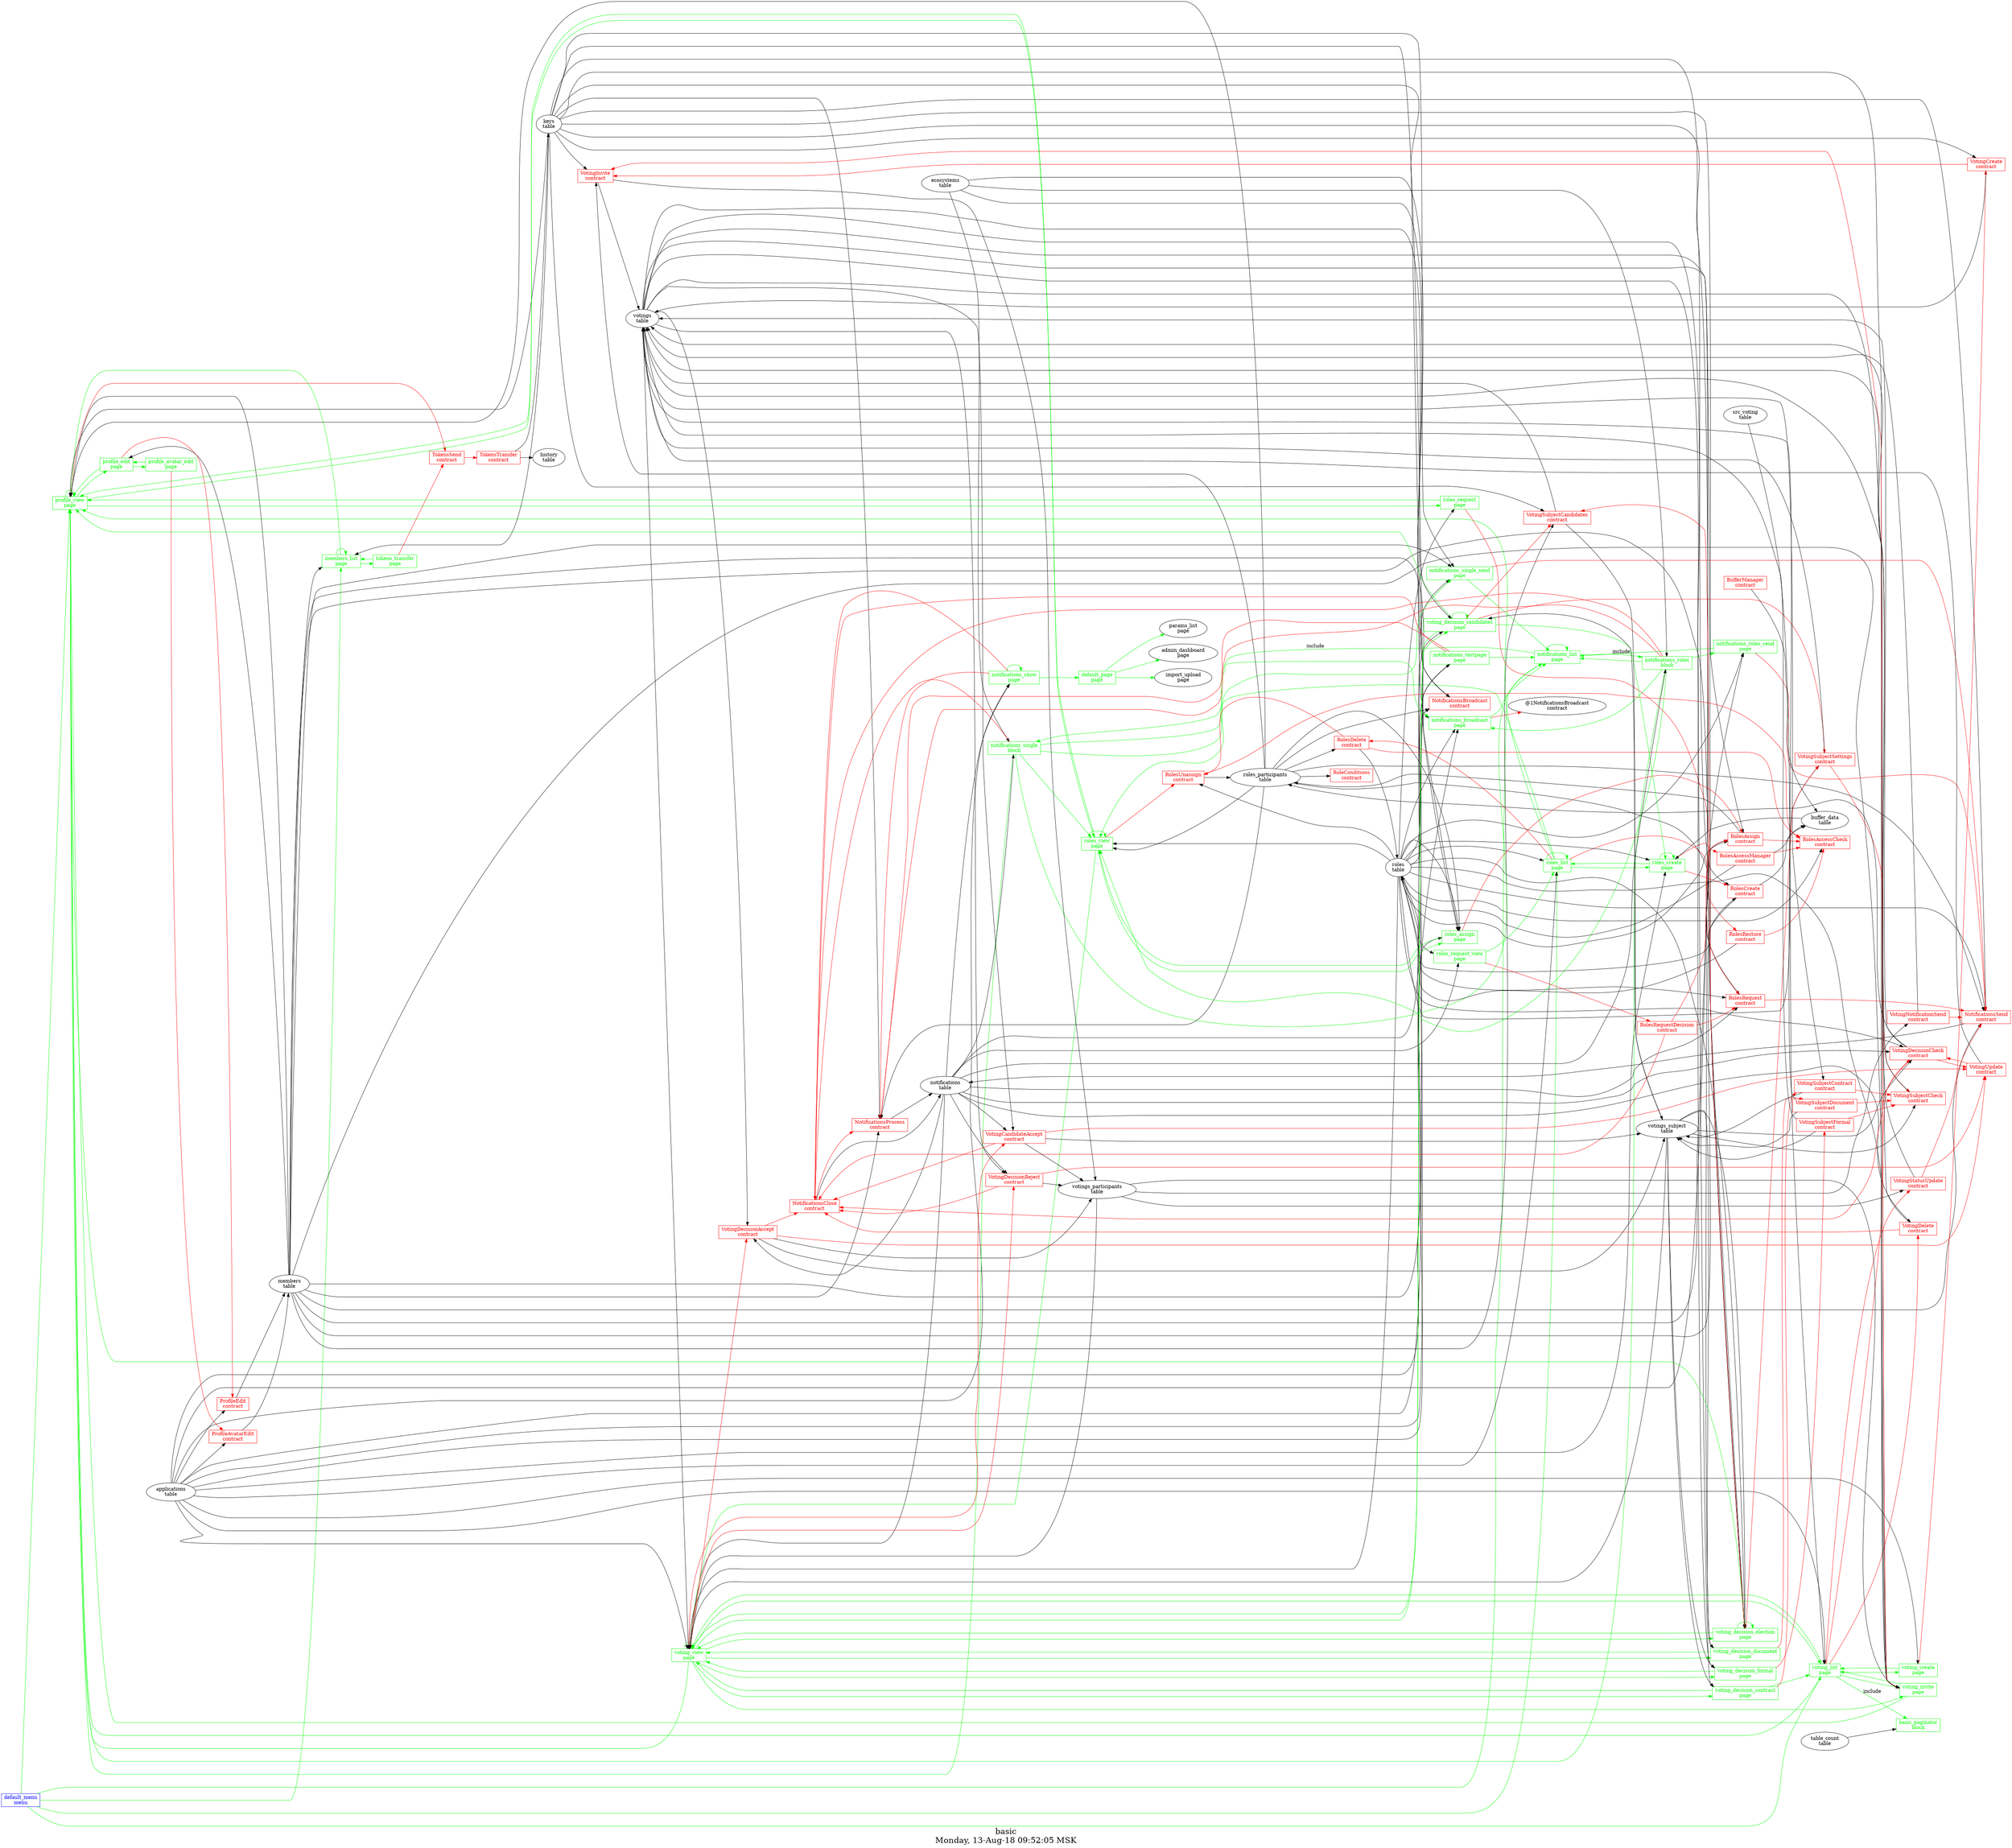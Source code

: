 digraph G {
graph [
  fontsize="24";
  label="basic\nMonday, 13-Aug-18 09:52:05 MSK";
  nojustify=true;
  ordering=out;
  rankdir=LR;
  size="30";
];
"default_menu\nmenu" -> "profile_view\npage"  [ color=green ]
"default_menu\nmenu" -> "notifications_list\npage"  [ color=green ]
"default_menu\nmenu" -> "members_list\npage"  [ color=green ]
"default_menu\nmenu" -> "roles_list\npage"  [ color=green ]
"default_menu\nmenu" -> "voting_list\npage"  [ color=green ]
"default_menu\nmenu" [color=blue, fontcolor=blue, group=menus, shape=record];
"default_page\npage" -> "params_list\npage"  [ color=green ]
"default_page\npage" -> "admin_dashboard\npage"  [ color=green ]
"default_page\npage" -> "import_upload\npage"  [ color=green ]
"default_page\npage" [color=green, fontcolor=green, group=pages, shape=record];
"keys\ntable" -> "members_list\npage"
"members\ntable" -> "members_list\npage"
"members_list\npage" -> "tokens_transfer\npage"  [ color=green ]
"members_list\npage" -> "profile_view\npage"  [ color=green ]
"members_list\npage" -> "members_list\npage"  [ color=green ]
"members_list\npage" [color=green, fontcolor=green, group=pages, shape=record];
"notifications_broadcast\npage" -> "@1NotificationsBroadcast\ncontract"  [ color=red ]
"applications\ntable" -> "notifications_broadcast\npage"
"ecosystems\ntable" -> "notifications_broadcast\npage"
"roles\ntable" -> "notifications_broadcast\npage"
"notifications_broadcast\npage" -> "notifications_list\npage"  [ color=green ]
"notifications_broadcast\npage" [color=green, fontcolor=green, group=pages, shape=record];
"notifications_list\npage" -> "notifications_list\npage"  [ color=green ]
"notifications_list\npage" -> "notifications_single\nblock"  [ color=green, label=include ]
"notifications_list\npage" -> "notifications_roles\nblock"  [ color=green, label=include ]
"notifications_list\npage" [color=green, fontcolor=green, group=pages, shape=record];
"notifications_roles_send\npage" -> "NotificationsSend\ncontract"  [ color=red ]
"applications\ntable" -> "notifications_roles_send\npage"
"roles\ntable" -> "notifications_roles_send\npage"
"notifications_roles_send\npage" -> "notifications_list\npage"  [ color=green ]
"notifications_roles_send\npage" [color=green, fontcolor=green, group=pages, shape=record];
"notifications_show\npage" -> "NotificationsClose\ncontract"  [ color=red ]
"notifications_show\npage" -> "NotificationsProcess\ncontract"  [ color=red ]
"applications\ntable" -> "notifications_show\npage"
"notifications\ntable" -> "notifications_show\npage"
"notifications_show\npage" -> "default_page\npage"  [ color=green ]
"notifications_show\npage" -> "notifications_show\npage"  [ color=green ]
"notifications_show\npage" [color=green, fontcolor=green, group=pages, shape=record];
"notifications_single_send\npage" -> "NotificationsSend\ncontract"  [ color=red ]
"applications\ntable" -> "notifications_single_send\npage"
"keys\ntable" -> "notifications_single_send\npage"
"members\ntable" -> "notifications_single_send\npage"
"notifications_single_send\npage" -> "notifications_list\npage"  [ color=green ]
"notifications_single_send\npage" [color=green, fontcolor=green, group=pages, shape=record];
"notifications_testpage\npage" -> "NotificationsClose\ncontract"  [ color=red ]
"notifications_testpage\npage" -> "NotificationsProcess\ncontract"  [ color=red ]
"applications\ntable" -> "notifications_testpage\npage"
"notifications\ntable" -> "notifications_testpage\npage"
"notifications_testpage\npage" -> "notifications_list\npage"  [ color=green ]
"notifications_testpage\npage" [color=green, fontcolor=green, group=pages, shape=record];
"profile_avatar_edit\npage" -> "ProfileAvatarEdit\ncontract"  [ color=red ]
"profile_avatar_edit\npage" -> "profile_edit\npage"  [ color=green ]
"profile_avatar_edit\npage" [color=green, fontcolor=green, group=pages, shape=record];
"profile_edit\npage" -> "ProfileEdit\ncontract"  [ color=red ]
"members\ntable" -> "profile_edit\npage"
"profile_edit\npage" -> "profile_avatar_edit\npage"  [ color=green ]
"profile_edit\npage" -> "profile_view\npage"  [ color=green ]
"profile_edit\npage" [color=green, fontcolor=green, group=pages, shape=record];
"profile_view\npage" -> "TokensSend\ncontract"  [ color=red ]
"members\ntable" -> "profile_view\npage"
"keys\ntable" -> "profile_view\npage"
"roles_participants\ntable" -> "profile_view\npage"
"profile_view\npage" -> "profile_edit\npage"  [ color=green ]
"profile_view\npage" -> "roles_view\npage"  [ color=green ]
"profile_view\npage" -> "roles_request\npage"  [ color=green ]
"profile_view\npage" -> "profile_view\npage"  [ color=green ]
"profile_view\npage" [color=green, fontcolor=green, group=pages, shape=record];
"roles_assign\npage" -> "RolesAssign\ncontract"  [ color=red ]
"applications\ntable" -> "roles_assign\npage"
"roles\ntable" -> "roles_assign\npage"
"roles_participants\ntable" -> "roles_assign\npage"
"keys\ntable" -> "roles_assign\npage"
"members\ntable" -> "roles_assign\npage"
"roles_assign\npage" -> "roles_view\npage"  [ color=green ]
"roles_assign\npage" [color=green, fontcolor=green, group=pages, shape=record];
"roles_create\npage" -> "RolesAccessManager\ncontract"  [ color=red ]
"roles_create\npage" -> "RolesCreate\ncontract"  [ color=red ]
"applications\ntable" -> "roles_create\npage"
"roles\ntable" -> "roles_create\npage"
"buffer_data\ntable" -> "roles_create\npage"
"roles_create\npage" -> "roles_create\npage"  [ color=green ]
"roles_create\npage" -> "roles_list\npage"  [ color=green ]
"roles_create\npage" [color=green, fontcolor=green, group=pages, shape=record];
"roles_list\npage" -> "RolesDelete\ncontract"  [ color=red ]
"roles_list\npage" -> "RolesRestore\ncontract"  [ color=red ]
"applications\ntable" -> "roles_list\npage"
"roles\ntable" -> "roles_list\npage"
"roles_list\npage" -> "roles_create\npage"  [ color=green ]
"roles_list\npage" -> "profile_view\npage"  [ color=green ]
"roles_list\npage" -> "roles_view\npage"  [ color=green ]
"roles_list\npage" -> "roles_list\npage"  [ color=green ]
"roles_list\npage" [color=green, fontcolor=green, group=pages, shape=record];
"roles_request\npage" -> "RolesRequest\ncontract"  [ color=red ]
"roles\ntable" -> "roles_request\npage"
"roles_request\npage" -> "profile_view\npage"  [ color=green ]
"roles_request\npage" [color=green, fontcolor=green, group=pages, shape=record];
"roles_request_view\npage" -> "RolesRequestDecision\ncontract"  [ color=red ]
"notifications\ntable" -> "roles_request_view\npage"
"roles\ntable" -> "roles_request_view\npage"
"roles_request_view\npage" -> "roles_list\npage"  [ color=green ]
"roles_request_view\npage" [color=green, fontcolor=green, group=pages, shape=record];
"roles_view\npage" -> "RolesUnassign\ncontract"  [ color=red ]
"roles\ntable" -> "roles_view\npage"
"roles_participants\ntable" -> "roles_view\npage"
"roles_view\npage" -> "roles_assign\npage"  [ color=green ]
"roles_view\npage" -> "profile_view\npage"  [ color=green ]
"roles_view\npage" -> "voting_view\npage"  [ color=green ]
"roles_view\npage" -> "roles_view\npage"  [ color=green ]
"roles_view\npage" [color=green, fontcolor=green, group=pages, shape=record];
"tokens_transfer\npage" -> "TokensSend\ncontract"  [ color=red ]
"tokens_transfer\npage" -> "members_list\npage"  [ color=green ]
"tokens_transfer\npage" [color=green, fontcolor=green, group=pages, shape=record];
"voting_create\npage" -> "VotingCreate\ncontract"  [ color=red ]
"applications\ntable" -> "voting_create\npage"
"voting_create\npage" -> "voting_list\npage"  [ color=green ]
"voting_create\npage" [color=green, fontcolor=green, group=pages, shape=record];
"voting_decision_candidates\npage" -> "VotingSubjectCandidates\ncontract"  [ color=red ]
"voting_decision_candidates\npage" -> "VotingSubjectSettings\ncontract"  [ color=red ]
"votings\ntable" -> "voting_decision_candidates\npage"
"roles\ntable" -> "voting_decision_candidates\npage"
"votings_subject\ntable" -> "voting_decision_candidates\npage"
"voting_decision_candidates\npage" -> "voting_decision_candidates\npage"  [ color=green ]
"voting_decision_candidates\npage" -> "profile_view\npage"  [ color=green ]
"voting_decision_candidates\npage" -> "voting_view\npage"  [ color=green ]
"voting_decision_candidates\npage" -> "roles_create\npage"  [ color=green ]
"voting_decision_candidates\npage" [color=green, fontcolor=green, group=pages, shape=record];
"voting_decision_contract\npage" -> "VotingSubjectContract\ncontract"  [ color=red ]
"votings\ntable" -> "voting_decision_contract\npage"
"votings_subject\ntable" -> "voting_decision_contract\npage"
"voting_decision_contract\npage" -> "voting_list\npage"  [ color=green ]
"voting_decision_contract\npage" -> "voting_view\npage"  [ color=green ]
"voting_decision_contract\npage" [color=green, fontcolor=green, group=pages, shape=record];
"voting_decision_document\npage" -> "VotingSubjectDocument\ncontract"  [ color=red ]
"votings\ntable" -> "voting_decision_document\npage"
"votings_subject\ntable" -> "voting_decision_document\npage"
"voting_decision_document\npage" -> "voting_view\npage"  [ color=green ]
"voting_decision_document\npage" [color=green, fontcolor=green, group=pages, shape=record];
"voting_decision_election\npage" -> "VotingSubjectCandidates\ncontract"  [ color=red ]
"voting_decision_election\npage" -> "VotingSubjectSettings\ncontract"  [ color=red ]
"votings\ntable" -> "voting_decision_election\npage"
"votings_subject\ntable" -> "voting_decision_election\npage"
"keys\ntable" -> "voting_decision_election\npage"
"members\ntable" -> "voting_decision_election\npage"
"roles\ntable" -> "voting_decision_election\npage"
"voting_decision_election\npage" -> "profile_view\npage"  [ color=green ]
"voting_decision_election\npage" -> "voting_decision_election\npage"  [ color=green ]
"voting_decision_election\npage" -> "voting_view\npage"  [ color=green ]
"voting_decision_election\npage" [color=green, fontcolor=green, group=pages, shape=record];
"voting_decision_formal\npage" -> "VotingSubjectFormal\ncontract"  [ color=red ]
"votings\ntable" -> "voting_decision_formal\npage"
"votings_subject\ntable" -> "voting_decision_formal\npage"
"voting_decision_formal\npage" -> "voting_view\npage"  [ color=green ]
"voting_decision_formal\npage" [color=green, fontcolor=green, group=pages, shape=record];
"voting_invite\npage" -> "VotingInvite\ncontract"  [ color=red ]
"votings\ntable" -> "voting_invite\npage"
"votings_participants\ntable" -> "voting_invite\npage"
"keys\ntable" -> "voting_invite\npage"
"members\ntable" -> "voting_invite\npage"
"roles\ntable" -> "voting_invite\npage"
"voting_invite\npage" -> "profile_view\npage"  [ color=green ]
"voting_invite\npage" -> "voting_list\npage"  [ color=green ]
"voting_invite\npage" [color=green, fontcolor=green, group=pages, shape=record];
"voting_list\npage" -> "VotingStatusUpdate\ncontract"  [ color=red ]
"voting_list\npage" -> "VotingDecisionCheck\ncontract"  [ color=red ]
"voting_list\npage" -> "VotingDelete\ncontract"  [ color=red ]
"applications\ntable" -> "voting_list\npage"
"src_voting\ntable" -> "voting_list\npage"
"voting_list\npage" -> "voting_create\npage"  [ color=green ]
"voting_list\npage" -> "voting_view\npage"  [ color=green ]
"voting_list\npage" -> "voting_invite\npage"  [ color=green ]
"voting_list\npage" -> "profile_view\npage"  [ color=green ]
"voting_list\npage" -> "basic_paginator\nblock"  [ color=green, label=include ]
"voting_list\npage" [color=green, fontcolor=green, group=pages, shape=record];
"voting_view\npage" -> "VotingCandidateAccept\ncontract"  [ color=red ]
"voting_view\npage" -> "VotingDecisionReject\ncontract"  [ color=red ]
"voting_view\npage" -> "VotingDecisionAccept\ncontract"  [ color=red ]
"applications\ntable" -> "voting_view\npage"
"notifications\ntable" -> "voting_view\npage"
"votings\ntable" -> "voting_view\npage"
"votings_participants\ntable" -> "voting_view\npage"
"roles\ntable" -> "voting_view\npage"
"votings_subject\ntable" -> "voting_view\npage"
"voting_view\npage" -> "voting_list\npage"  [ color=green ]
"voting_view\npage" -> "profile_view\npage"  [ color=green ]
"voting_view\npage" -> "voting_view\npage"  [ color=green ]
"voting_view\npage" -> "voting_decision_candidates\npage"  [ color=green ]
"voting_view\npage" -> "voting_decision_election\npage"  [ color=green ]
"voting_view\npage" -> "voting_decision_document\npage"  [ color=green ]
"voting_view\npage" -> "voting_decision_formal\npage"  [ color=green ]
"voting_view\npage" -> "voting_decision_contract\npage"  [ color=green ]
"voting_view\npage" -> "voting_invite\npage"  [ color=green ]
"voting_view\npage" [color=green, fontcolor=green, group=pages, shape=record];
"table_count\ntable" -> "basic_paginator\nblock"
"basic_paginator\nblock" [color=green, fontcolor=green, group=blocks, shape=record];
"notifications_roles\nblock" -> "NotificationsProcess\ncontract"  [ color=red ]
"notifications_roles\nblock" -> "NotificationsClose\ncontract"  [ color=red ]
"ecosystems\ntable" -> "notifications_roles\nblock"
"notifications\ntable" -> "notifications_roles\nblock"
"notifications_roles\nblock" -> "notifications_broadcast\npage"  [ color=green ]
"notifications_roles\nblock" -> "notifications_roles_send\npage"  [ color=green ]
"notifications_roles\nblock" -> "roles_view\npage"  [ color=green ]
"notifications_roles\nblock" -> "profile_view\npage"  [ color=green ]
"notifications_roles\nblock" -> "notifications_list\npage"  [ color=green ]
"notifications_roles\nblock" [color=green, fontcolor=green, group=blocks, shape=record];
"notifications_single\nblock" -> "NotificationsClose\ncontract"  [ color=red ]
"ecosystems\ntable" -> "notifications_single\nblock"
"notifications\ntable" -> "notifications_single\nblock"
"notifications_single\nblock" -> "notifications_broadcast\npage"  [ color=green ]
"notifications_single\nblock" -> "notifications_single_send\npage"  [ color=green ]
"notifications_single\nblock" -> "profile_view\npage"  [ color=green ]
"notifications_single\nblock" -> "roles_view\npage"  [ color=green ]
"notifications_single\nblock" -> "notifications_list\npage"  [ color=green ]
"notifications_single\nblock" [color=green, fontcolor=green, group=blocks, shape=record];
"BufferManager\ncontract" -> "buffer_data\ntable"  [ color="" ]
"BufferManager\ncontract" [color=red, fontcolor=red, group=contracts, shape=record];
"members\ntable" -> "NotificationsBroadcast\ncontract"
"keys\ntable" -> "NotificationsBroadcast\ncontract"
"ecosystems\ntable" -> "NotificationsBroadcast\ncontract"
"roles\ntable" -> "NotificationsBroadcast\ncontract"
"roles_participants\ntable" -> "NotificationsBroadcast\ncontract"
"NotificationsBroadcast\ncontract" [color=red, fontcolor=red, group=contracts, shape=record];
"NotificationsClose\ncontract" -> "NotificationsProcess\ncontract"  [ color=red ]
"NotificationsClose\ncontract" -> "notifications\ntable"  [ color="" ]
"NotificationsClose\ncontract" [color=red, fontcolor=red, group=contracts, shape=record];
"NotificationsProcess\ncontract" -> "notifications\ntable"  [ color="" ]
"members\ntable" -> "NotificationsProcess\ncontract"
"keys\ntable" -> "NotificationsProcess\ncontract"
"roles_participants\ntable" -> "NotificationsProcess\ncontract"
"NotificationsProcess\ncontract" [color=red, fontcolor=red, group=contracts, shape=record];
"NotificationsSend\ncontract" -> "notifications\ntable"  [ color="" ]
"members\ntable" -> "NotificationsSend\ncontract"
"keys\ntable" -> "NotificationsSend\ncontract"
"roles\ntable" -> "NotificationsSend\ncontract"
"roles_participants\ntable" -> "NotificationsSend\ncontract"
"NotificationsSend\ncontract" [color=red, fontcolor=red, group=contracts, shape=record];
"ProfileAvatarEdit\ncontract" -> "members\ntable"  [ color="" ]
"applications\ntable" -> "ProfileAvatarEdit\ncontract"
"ProfileAvatarEdit\ncontract" [color=red, fontcolor=red, group=contracts, shape=record];
"ProfileEdit\ncontract" -> "members\ntable"  [ color="" ]
"applications\ntable" -> "ProfileEdit\ncontract"
"ProfileEdit\ncontract" [color=red, fontcolor=red, group=contracts, shape=record];
"roles_participants\ntable" -> "RoleConditions\ncontract"
"RoleConditions\ncontract" [color=red, fontcolor=red, group=contracts, shape=record];
"roles\ntable" -> "RolesAccessCheck\ncontract"
"RolesAccessCheck\ncontract" [color=red, fontcolor=red, group=contracts, shape=record];
"RolesAccessManager\ncontract" -> "RolesAccessCheck\ncontract"  [ color=red ]
"RolesAccessManager\ncontract" -> "roles\ntable"  [ color="" ]
"RolesAccessManager\ncontract" -> "buffer_data\ntable"  [ color="" ]
"RolesAccessManager\ncontract" [color=red, fontcolor=red, group=contracts, shape=record];
"RolesAssign\ncontract" -> "RolesAccessCheck\ncontract"  [ color=red ]
"RolesAssign\ncontract" -> "roles_participants\ntable"  [ color="" ]
"members\ntable" -> "RolesAssign\ncontract"
"keys\ntable" -> "RolesAssign\ncontract"
"roles\ntable" -> "RolesAssign\ncontract"
"RolesAssign\ncontract" [color=red, fontcolor=red, group=contracts, shape=record];
"RolesCreate\ncontract" -> "buffer_data\ntable"  [ color="" ]
"RolesCreate\ncontract" -> "roles\ntable"  [ color="" ]
"members\ntable" -> "RolesCreate\ncontract"
"keys\ntable" -> "RolesCreate\ncontract"
"RolesCreate\ncontract" [color=red, fontcolor=red, group=contracts, shape=record];
"RolesDelete\ncontract" -> "RolesAccessCheck\ncontract"  [ color=red ]
"RolesDelete\ncontract" -> "RolesUnassign\ncontract"  [ color=red ]
"RolesDelete\ncontract" -> "roles\ntable"  [ color="" ]
"roles_participants\ntable" -> "RolesDelete\ncontract"
"RolesDelete\ncontract" [color=red, fontcolor=red, group=contracts, shape=record];
"RolesRequest\ncontract" -> "NotificationsSend\ncontract"  [ color=red ]
"roles\ntable" -> "RolesRequest\ncontract"
"roles_participants\ntable" -> "RolesRequest\ncontract"
"notifications\ntable" -> "RolesRequest\ncontract"
"RolesRequest\ncontract" [color=red, fontcolor=red, group=contracts, shape=record];
"RolesRequestDecision\ncontract" -> "NotificationsClose\ncontract"  [ color=red ]
"RolesRequestDecision\ncontract" -> "RolesAssign\ncontract"  [ color=red ]
"RolesRequestDecision\ncontract" -> "RolesRequest\ncontract"  [ color=red ]
"RolesRequestDecision\ncontract" [color=red, fontcolor=red, group=contracts, shape=record];
"RolesRestore\ncontract" -> "RolesAccessCheck\ncontract"  [ color=red ]
"RolesRestore\ncontract" -> "roles\ntable"  [ color="" ]
"RolesRestore\ncontract" [color=red, fontcolor=red, group=contracts, shape=record];
"RolesUnassign\ncontract" -> "RolesAccessCheck\ncontract"  [ color=red ]
"RolesUnassign\ncontract" -> "roles_participants\ntable"  [ color="" ]
"roles\ntable" -> "RolesUnassign\ncontract"
"RolesUnassign\ncontract" [color=red, fontcolor=red, group=contracts, shape=record];
"TokensSend\ncontract" -> "TokensTransfer\ncontract"  [ color=red ]
"TokensSend\ncontract" [color=red, fontcolor=red, group=contracts, shape=record];
"TokensTransfer\ncontract" -> "keys\ntable"  [ color="" ]
"TokensTransfer\ncontract" -> "history\ntable"  [ color="" ]
"TokensTransfer\ncontract" [color=red, fontcolor=red, group=contracts, shape=record];
"VotingCandidateAccept\ncontract" -> "NotificationsClose\ncontract"  [ color=red ]
"VotingCandidateAccept\ncontract" -> "VotingUpdate\ncontract"  [ color=red ]
"VotingCandidateAccept\ncontract" -> "votings_participants\ntable"  [ color="" ]
"VotingCandidateAccept\ncontract" -> "votings_subject\ntable"  [ color="" ]
"notifications\ntable" -> "VotingCandidateAccept\ncontract"
"votings\ntable" -> "VotingCandidateAccept\ncontract"
"VotingCandidateAccept\ncontract" [color=red, fontcolor=red, group=contracts, shape=record];
"VotingCreate\ncontract" -> "VotingInvite\ncontract"  [ color=red ]
"VotingCreate\ncontract" -> "votings\ntable"  [ color="" ]
"keys\ntable" -> "VotingCreate\ncontract"
"VotingCreate\ncontract" [color=red, fontcolor=red, group=contracts, shape=record];
"VotingDecisionAccept\ncontract" -> "NotificationsClose\ncontract"  [ color=red ]
"VotingDecisionAccept\ncontract" -> "VotingUpdate\ncontract"  [ color=red ]
"VotingDecisionAccept\ncontract" -> "votings_participants\ntable"  [ color="" ]
"VotingDecisionAccept\ncontract" -> "votings_subject\ntable"  [ color="" ]
"notifications\ntable" -> "VotingDecisionAccept\ncontract"
"votings\ntable" -> "VotingDecisionAccept\ncontract"
"VotingDecisionAccept\ncontract" [color=red, fontcolor=red, group=contracts, shape=record];
"VotingDecisionCheck\ncontract" -> "NotificationsClose\ncontract"  [ color=red ]
"VotingDecisionCheck\ncontract" -> "VotingUpdate\ncontract"  [ color=red ]
"VotingDecisionCheck\ncontract" -> "roles_participants\ntable"  [ color="" ]
"VotingDecisionCheck\ncontract" -> "votings\ntable"  [ color="" ]
"notifications\ntable" -> "VotingDecisionCheck\ncontract"
"votings_subject\ntable" -> "VotingDecisionCheck\ncontract"
"roles\ntable" -> "VotingDecisionCheck\ncontract"
"VotingDecisionCheck\ncontract" [color=red, fontcolor=red, group=contracts, shape=record];
"VotingDecisionReject\ncontract" -> "NotificationsClose\ncontract"  [ color=red ]
"VotingDecisionReject\ncontract" -> "VotingUpdate\ncontract"  [ color=red ]
"VotingDecisionReject\ncontract" -> "votings_participants\ntable"  [ color="" ]
"notifications\ntable" -> "VotingDecisionReject\ncontract"
"votings\ntable" -> "VotingDecisionReject\ncontract"
"VotingDecisionReject\ncontract" [color=red, fontcolor=red, group=contracts, shape=record];
"VotingDelete\ncontract" -> "NotificationsClose\ncontract"  [ color=red ]
"VotingDelete\ncontract" -> "votings\ntable"  [ color="" ]
"notifications\ntable" -> "VotingDelete\ncontract"
"VotingDelete\ncontract" [color=red, fontcolor=red, group=contracts, shape=record];
"VotingInvite\ncontract" -> "votings_participants\ntable"  [ color="" ]
"VotingInvite\ncontract" -> "votings\ntable"  [ color="" ]
"keys\ntable" -> "VotingInvite\ncontract"
"roles_participants\ntable" -> "VotingInvite\ncontract"
"VotingInvite\ncontract" [color=red, fontcolor=red, group=contracts, shape=record];
"VotingNotificationSend\ncontract" -> "NotificationsSend\ncontract"  [ color=red ]
"VotingNotificationSend\ncontract" -> "votings\ntable"  [ color="" ]
"votings_participants\ntable" -> "VotingNotificationSend\ncontract"
"VotingNotificationSend\ncontract" [color=red, fontcolor=red, group=contracts, shape=record];
"VotingStatusUpdate\ncontract" -> "NotificationsSend\ncontract"  [ color=red ]
"VotingStatusUpdate\ncontract" -> "votings\ntable"  [ color="" ]
"votings_participants\ntable" -> "VotingStatusUpdate\ncontract"
"VotingStatusUpdate\ncontract" [color=red, fontcolor=red, group=contracts, shape=record];
"VotingSubjectCandidates\ncontract" -> "votings_subject\ntable"  [ color="" ]
"VotingSubjectCandidates\ncontract" -> "votings\ntable"  [ color="" ]
"members\ntable" -> "VotingSubjectCandidates\ncontract"
"keys\ntable" -> "VotingSubjectCandidates\ncontract"
"VotingSubjectCandidates\ncontract" [color=red, fontcolor=red, group=contracts, shape=record];
"VotingSubjectCheck\ncontract" -> "votings\ntable"  [ color="" ]
"votings_subject\ntable" -> "VotingSubjectCheck\ncontract"
"VotingSubjectCheck\ncontract" [color=red, fontcolor=red, group=contracts, shape=record];
"VotingSubjectContract\ncontract" -> "VotingSubjectCheck\ncontract"  [ color=red ]
"VotingSubjectContract\ncontract" -> "votings_subject\ntable"  [ color="" ]
"votings\ntable" -> "VotingSubjectContract\ncontract"
"VotingSubjectContract\ncontract" [color=red, fontcolor=red, group=contracts, shape=record];
"VotingSubjectDocument\ncontract" -> "VotingSubjectCheck\ncontract"  [ color=red ]
"VotingSubjectDocument\ncontract" -> "votings_subject\ntable"  [ color="" ]
"VotingSubjectDocument\ncontract" -> "votings\ntable"  [ color="" ]
"VotingSubjectDocument\ncontract" [color=red, fontcolor=red, group=contracts, shape=record];
"VotingSubjectFormal\ncontract" -> "VotingSubjectCheck\ncontract"  [ color=red ]
"VotingSubjectFormal\ncontract" -> "votings_subject\ntable"  [ color="" ]
"VotingSubjectFormal\ncontract" -> "votings\ntable"  [ color="" ]
"VotingSubjectFormal\ncontract" [color=red, fontcolor=red, group=contracts, shape=record];
"VotingSubjectSettings\ncontract" -> "VotingSubjectCheck\ncontract"  [ color=red ]
"VotingSubjectSettings\ncontract" -> "votings\ntable"  [ color="" ]
"roles\ntable" -> "VotingSubjectSettings\ncontract"
"VotingSubjectSettings\ncontract" [color=red, fontcolor=red, group=contracts, shape=record];
"VotingUpdate\ncontract" -> "VotingDecisionCheck\ncontract"  [ color=red ]
"VotingUpdate\ncontract" -> "votings\ntable"  [ color="" ]
"VotingUpdate\ncontract" [color=red, fontcolor=red, group=contracts, shape=record];
"votings\ntable" [color="", fontcolor="", group=tables, shape=""];
"votings_participants\ntable" [color="", fontcolor="", group=tables, shape=""];
"votings_subject\ntable" [color="", fontcolor="", group=tables, shape=""];
}
